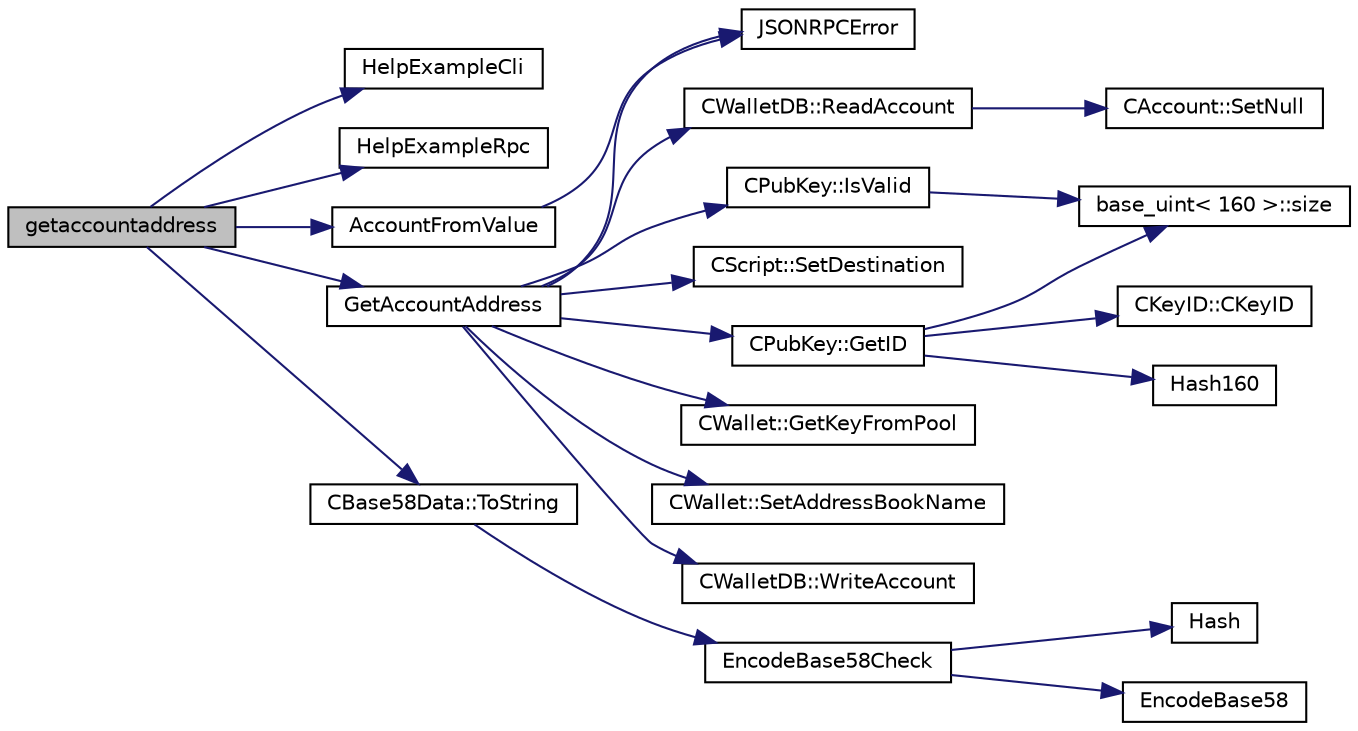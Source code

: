 digraph "getaccountaddress"
{
  edge [fontname="Helvetica",fontsize="10",labelfontname="Helvetica",labelfontsize="10"];
  node [fontname="Helvetica",fontsize="10",shape=record];
  rankdir="LR";
  Node241 [label="getaccountaddress",height=0.2,width=0.4,color="black", fillcolor="grey75", style="filled", fontcolor="black"];
  Node241 -> Node242 [color="midnightblue",fontsize="10",style="solid",fontname="Helvetica"];
  Node242 [label="HelpExampleCli",height=0.2,width=0.4,color="black", fillcolor="white", style="filled",URL="$rpcserver_8cpp.html#ac01ac6eab5467567ed0da106814e04ec"];
  Node241 -> Node243 [color="midnightblue",fontsize="10",style="solid",fontname="Helvetica"];
  Node243 [label="HelpExampleRpc",height=0.2,width=0.4,color="black", fillcolor="white", style="filled",URL="$rpcserver_8cpp.html#a06ea60e24e5a1053a14a11b1009bf9ef"];
  Node241 -> Node244 [color="midnightblue",fontsize="10",style="solid",fontname="Helvetica"];
  Node244 [label="AccountFromValue",height=0.2,width=0.4,color="black", fillcolor="white", style="filled",URL="$rpcwallet_8cpp.html#a3039648e370837eb1e7b4dc669f3ef0f"];
  Node244 -> Node245 [color="midnightblue",fontsize="10",style="solid",fontname="Helvetica"];
  Node245 [label="JSONRPCError",height=0.2,width=0.4,color="black", fillcolor="white", style="filled",URL="$rpcprotocol_8cpp.html#a17b1bb111ab339efc951929834766039"];
  Node241 -> Node246 [color="midnightblue",fontsize="10",style="solid",fontname="Helvetica"];
  Node246 [label="GetAccountAddress",height=0.2,width=0.4,color="black", fillcolor="white", style="filled",URL="$rpcwallet_8cpp.html#af04b341ad8248ac9edce6d3265af86d4"];
  Node246 -> Node247 [color="midnightblue",fontsize="10",style="solid",fontname="Helvetica"];
  Node247 [label="CWalletDB::ReadAccount",height=0.2,width=0.4,color="black", fillcolor="white", style="filled",URL="$class_c_wallet_d_b.html#afa8d9d374072629b360adb49b9bdd584"];
  Node247 -> Node248 [color="midnightblue",fontsize="10",style="solid",fontname="Helvetica"];
  Node248 [label="CAccount::SetNull",height=0.2,width=0.4,color="black", fillcolor="white", style="filled",URL="$class_c_account.html#ac63a4127fd899a21a5916a86588e809a"];
  Node246 -> Node249 [color="midnightblue",fontsize="10",style="solid",fontname="Helvetica"];
  Node249 [label="CPubKey::IsValid",height=0.2,width=0.4,color="black", fillcolor="white", style="filled",URL="$class_c_pub_key.html#a4fa94293cf8577fd039b9a133f6c7f30"];
  Node249 -> Node250 [color="midnightblue",fontsize="10",style="solid",fontname="Helvetica"];
  Node250 [label="base_uint\< 160 \>::size",height=0.2,width=0.4,color="black", fillcolor="white", style="filled",URL="$classbase__uint.html#a1f49b034e686269601ea89b0319b8004"];
  Node246 -> Node251 [color="midnightblue",fontsize="10",style="solid",fontname="Helvetica"];
  Node251 [label="CScript::SetDestination",height=0.2,width=0.4,color="black", fillcolor="white", style="filled",URL="$class_c_script.html#ad1b5a9077241aa06116040c4f1b7c31e"];
  Node246 -> Node252 [color="midnightblue",fontsize="10",style="solid",fontname="Helvetica"];
  Node252 [label="CPubKey::GetID",height=0.2,width=0.4,color="black", fillcolor="white", style="filled",URL="$class_c_pub_key.html#a2675f7e6f72eff68e7a5227289feb021"];
  Node252 -> Node253 [color="midnightblue",fontsize="10",style="solid",fontname="Helvetica"];
  Node253 [label="CKeyID::CKeyID",height=0.2,width=0.4,color="black", fillcolor="white", style="filled",URL="$class_c_key_i_d.html#a01dbd3c37820a2ffe89d106c6a7cf53d"];
  Node252 -> Node254 [color="midnightblue",fontsize="10",style="solid",fontname="Helvetica"];
  Node254 [label="Hash160",height=0.2,width=0.4,color="black", fillcolor="white", style="filled",URL="$hash_8h.html#a4490f70ddae16e9e48460a0416a48a6b"];
  Node252 -> Node250 [color="midnightblue",fontsize="10",style="solid",fontname="Helvetica"];
  Node246 -> Node255 [color="midnightblue",fontsize="10",style="solid",fontname="Helvetica"];
  Node255 [label="CWallet::GetKeyFromPool",height=0.2,width=0.4,color="black", fillcolor="white", style="filled",URL="$class_c_wallet.html#a18549ec5c472c003afc4794daeb9adfd"];
  Node246 -> Node245 [color="midnightblue",fontsize="10",style="solid",fontname="Helvetica"];
  Node246 -> Node256 [color="midnightblue",fontsize="10",style="solid",fontname="Helvetica"];
  Node256 [label="CWallet::SetAddressBookName",height=0.2,width=0.4,color="black", fillcolor="white", style="filled",URL="$class_c_wallet.html#a95d2dd3693db562aa11afbecf33e1276"];
  Node246 -> Node257 [color="midnightblue",fontsize="10",style="solid",fontname="Helvetica"];
  Node257 [label="CWalletDB::WriteAccount",height=0.2,width=0.4,color="black", fillcolor="white", style="filled",URL="$class_c_wallet_d_b.html#afef640a4990f74fd5af7178c99415cf3"];
  Node241 -> Node258 [color="midnightblue",fontsize="10",style="solid",fontname="Helvetica"];
  Node258 [label="CBase58Data::ToString",height=0.2,width=0.4,color="black", fillcolor="white", style="filled",URL="$class_c_base58_data.html#a7dc91af403ca02694b3247b15604e220"];
  Node258 -> Node259 [color="midnightblue",fontsize="10",style="solid",fontname="Helvetica"];
  Node259 [label="EncodeBase58Check",height=0.2,width=0.4,color="black", fillcolor="white", style="filled",URL="$base58_8cpp.html#ace9a5807ee51604f33044339f073ec76",tooltip="Encode a byte vector into a base58-encoded string, including checksum. "];
  Node259 -> Node260 [color="midnightblue",fontsize="10",style="solid",fontname="Helvetica"];
  Node260 [label="Hash",height=0.2,width=0.4,color="black", fillcolor="white", style="filled",URL="$hash_8h.html#ab3f6c437460137530d86e09c2c102e99"];
  Node259 -> Node261 [color="midnightblue",fontsize="10",style="solid",fontname="Helvetica"];
  Node261 [label="EncodeBase58",height=0.2,width=0.4,color="black", fillcolor="white", style="filled",URL="$base58_8cpp.html#a8d6f0e9d5df175b4966dcede31dc90ad",tooltip="Encode a byte sequence as a base58-encoded string. "];
}
